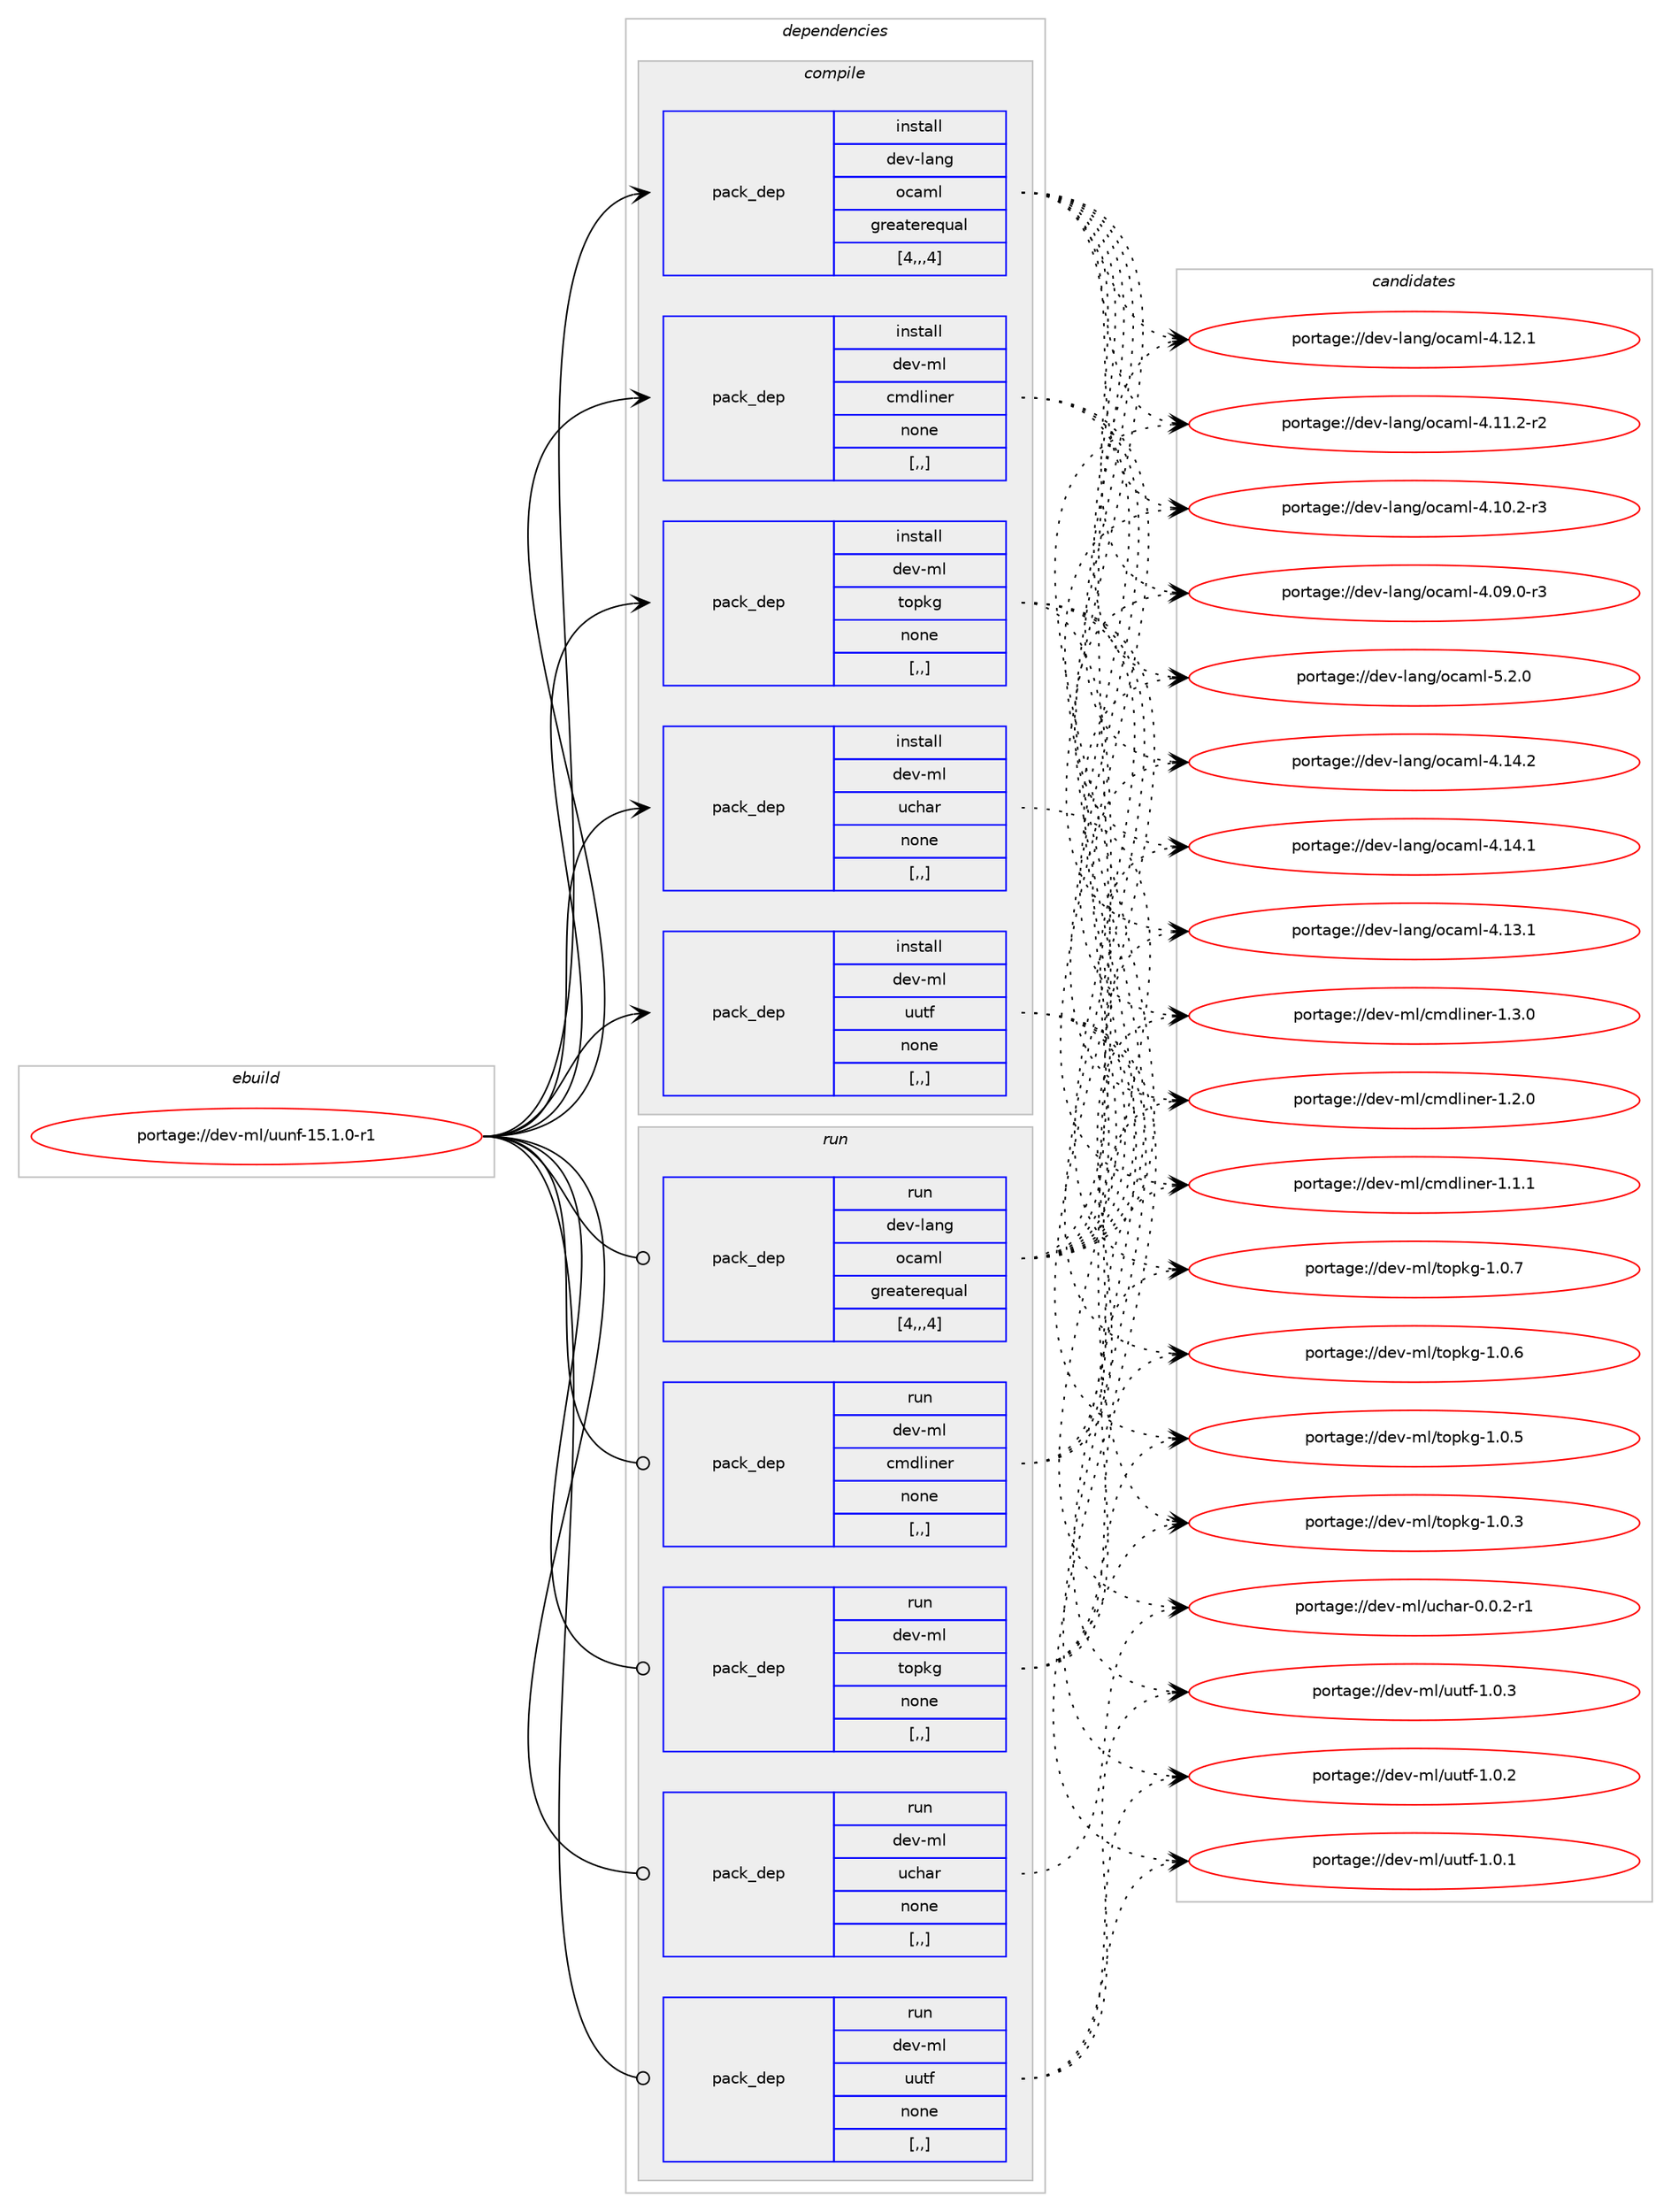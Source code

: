 digraph prolog {

# *************
# Graph options
# *************

newrank=true;
concentrate=true;
compound=true;
graph [rankdir=LR,fontname=Helvetica,fontsize=10,ranksep=1.5];#, ranksep=2.5, nodesep=0.2];
edge  [arrowhead=vee];
node  [fontname=Helvetica,fontsize=10];

# **********
# The ebuild
# **********

subgraph cluster_leftcol {
color=gray;
label=<<i>ebuild</i>>;
id [label="portage://dev-ml/uunf-15.1.0-r1", color=red, width=4, href="../dev-ml/uunf-15.1.0-r1.svg"];
}

# ****************
# The dependencies
# ****************

subgraph cluster_midcol {
color=gray;
label=<<i>dependencies</i>>;
subgraph cluster_compile {
fillcolor="#eeeeee";
style=filled;
label=<<i>compile</i>>;
subgraph pack94574 {
dependency125561 [label=<<TABLE BORDER="0" CELLBORDER="1" CELLSPACING="0" CELLPADDING="4" WIDTH="220"><TR><TD ROWSPAN="6" CELLPADDING="30">pack_dep</TD></TR><TR><TD WIDTH="110">install</TD></TR><TR><TD>dev-lang</TD></TR><TR><TD>ocaml</TD></TR><TR><TD>greaterequal</TD></TR><TR><TD>[4,,,4]</TD></TR></TABLE>>, shape=none, color=blue];
}
id:e -> dependency125561:w [weight=20,style="solid",arrowhead="vee"];
subgraph pack94575 {
dependency125562 [label=<<TABLE BORDER="0" CELLBORDER="1" CELLSPACING="0" CELLPADDING="4" WIDTH="220"><TR><TD ROWSPAN="6" CELLPADDING="30">pack_dep</TD></TR><TR><TD WIDTH="110">install</TD></TR><TR><TD>dev-ml</TD></TR><TR><TD>cmdliner</TD></TR><TR><TD>none</TD></TR><TR><TD>[,,]</TD></TR></TABLE>>, shape=none, color=blue];
}
id:e -> dependency125562:w [weight=20,style="solid",arrowhead="vee"];
subgraph pack94576 {
dependency125563 [label=<<TABLE BORDER="0" CELLBORDER="1" CELLSPACING="0" CELLPADDING="4" WIDTH="220"><TR><TD ROWSPAN="6" CELLPADDING="30">pack_dep</TD></TR><TR><TD WIDTH="110">install</TD></TR><TR><TD>dev-ml</TD></TR><TR><TD>topkg</TD></TR><TR><TD>none</TD></TR><TR><TD>[,,]</TD></TR></TABLE>>, shape=none, color=blue];
}
id:e -> dependency125563:w [weight=20,style="solid",arrowhead="vee"];
subgraph pack94577 {
dependency125564 [label=<<TABLE BORDER="0" CELLBORDER="1" CELLSPACING="0" CELLPADDING="4" WIDTH="220"><TR><TD ROWSPAN="6" CELLPADDING="30">pack_dep</TD></TR><TR><TD WIDTH="110">install</TD></TR><TR><TD>dev-ml</TD></TR><TR><TD>uchar</TD></TR><TR><TD>none</TD></TR><TR><TD>[,,]</TD></TR></TABLE>>, shape=none, color=blue];
}
id:e -> dependency125564:w [weight=20,style="solid",arrowhead="vee"];
subgraph pack94578 {
dependency125565 [label=<<TABLE BORDER="0" CELLBORDER="1" CELLSPACING="0" CELLPADDING="4" WIDTH="220"><TR><TD ROWSPAN="6" CELLPADDING="30">pack_dep</TD></TR><TR><TD WIDTH="110">install</TD></TR><TR><TD>dev-ml</TD></TR><TR><TD>uutf</TD></TR><TR><TD>none</TD></TR><TR><TD>[,,]</TD></TR></TABLE>>, shape=none, color=blue];
}
id:e -> dependency125565:w [weight=20,style="solid",arrowhead="vee"];
}
subgraph cluster_compileandrun {
fillcolor="#eeeeee";
style=filled;
label=<<i>compile and run</i>>;
}
subgraph cluster_run {
fillcolor="#eeeeee";
style=filled;
label=<<i>run</i>>;
subgraph pack94579 {
dependency125566 [label=<<TABLE BORDER="0" CELLBORDER="1" CELLSPACING="0" CELLPADDING="4" WIDTH="220"><TR><TD ROWSPAN="6" CELLPADDING="30">pack_dep</TD></TR><TR><TD WIDTH="110">run</TD></TR><TR><TD>dev-lang</TD></TR><TR><TD>ocaml</TD></TR><TR><TD>greaterequal</TD></TR><TR><TD>[4,,,4]</TD></TR></TABLE>>, shape=none, color=blue];
}
id:e -> dependency125566:w [weight=20,style="solid",arrowhead="odot"];
subgraph pack94580 {
dependency125567 [label=<<TABLE BORDER="0" CELLBORDER="1" CELLSPACING="0" CELLPADDING="4" WIDTH="220"><TR><TD ROWSPAN="6" CELLPADDING="30">pack_dep</TD></TR><TR><TD WIDTH="110">run</TD></TR><TR><TD>dev-ml</TD></TR><TR><TD>cmdliner</TD></TR><TR><TD>none</TD></TR><TR><TD>[,,]</TD></TR></TABLE>>, shape=none, color=blue];
}
id:e -> dependency125567:w [weight=20,style="solid",arrowhead="odot"];
subgraph pack94581 {
dependency125568 [label=<<TABLE BORDER="0" CELLBORDER="1" CELLSPACING="0" CELLPADDING="4" WIDTH="220"><TR><TD ROWSPAN="6" CELLPADDING="30">pack_dep</TD></TR><TR><TD WIDTH="110">run</TD></TR><TR><TD>dev-ml</TD></TR><TR><TD>topkg</TD></TR><TR><TD>none</TD></TR><TR><TD>[,,]</TD></TR></TABLE>>, shape=none, color=blue];
}
id:e -> dependency125568:w [weight=20,style="solid",arrowhead="odot"];
subgraph pack94582 {
dependency125569 [label=<<TABLE BORDER="0" CELLBORDER="1" CELLSPACING="0" CELLPADDING="4" WIDTH="220"><TR><TD ROWSPAN="6" CELLPADDING="30">pack_dep</TD></TR><TR><TD WIDTH="110">run</TD></TR><TR><TD>dev-ml</TD></TR><TR><TD>uchar</TD></TR><TR><TD>none</TD></TR><TR><TD>[,,]</TD></TR></TABLE>>, shape=none, color=blue];
}
id:e -> dependency125569:w [weight=20,style="solid",arrowhead="odot"];
subgraph pack94583 {
dependency125570 [label=<<TABLE BORDER="0" CELLBORDER="1" CELLSPACING="0" CELLPADDING="4" WIDTH="220"><TR><TD ROWSPAN="6" CELLPADDING="30">pack_dep</TD></TR><TR><TD WIDTH="110">run</TD></TR><TR><TD>dev-ml</TD></TR><TR><TD>uutf</TD></TR><TR><TD>none</TD></TR><TR><TD>[,,]</TD></TR></TABLE>>, shape=none, color=blue];
}
id:e -> dependency125570:w [weight=20,style="solid",arrowhead="odot"];
}
}

# **************
# The candidates
# **************

subgraph cluster_choices {
rank=same;
color=gray;
label=<<i>candidates</i>>;

subgraph choice94574 {
color=black;
nodesep=1;
choice1001011184510897110103471119997109108455346504648 [label="portage://dev-lang/ocaml-5.2.0", color=red, width=4,href="../dev-lang/ocaml-5.2.0.svg"];
choice100101118451089711010347111999710910845524649524650 [label="portage://dev-lang/ocaml-4.14.2", color=red, width=4,href="../dev-lang/ocaml-4.14.2.svg"];
choice100101118451089711010347111999710910845524649524649 [label="portage://dev-lang/ocaml-4.14.1", color=red, width=4,href="../dev-lang/ocaml-4.14.1.svg"];
choice100101118451089711010347111999710910845524649514649 [label="portage://dev-lang/ocaml-4.13.1", color=red, width=4,href="../dev-lang/ocaml-4.13.1.svg"];
choice100101118451089711010347111999710910845524649504649 [label="portage://dev-lang/ocaml-4.12.1", color=red, width=4,href="../dev-lang/ocaml-4.12.1.svg"];
choice1001011184510897110103471119997109108455246494946504511450 [label="portage://dev-lang/ocaml-4.11.2-r2", color=red, width=4,href="../dev-lang/ocaml-4.11.2-r2.svg"];
choice1001011184510897110103471119997109108455246494846504511451 [label="portage://dev-lang/ocaml-4.10.2-r3", color=red, width=4,href="../dev-lang/ocaml-4.10.2-r3.svg"];
choice1001011184510897110103471119997109108455246485746484511451 [label="portage://dev-lang/ocaml-4.09.0-r3", color=red, width=4,href="../dev-lang/ocaml-4.09.0-r3.svg"];
dependency125561:e -> choice1001011184510897110103471119997109108455346504648:w [style=dotted,weight="100"];
dependency125561:e -> choice100101118451089711010347111999710910845524649524650:w [style=dotted,weight="100"];
dependency125561:e -> choice100101118451089711010347111999710910845524649524649:w [style=dotted,weight="100"];
dependency125561:e -> choice100101118451089711010347111999710910845524649514649:w [style=dotted,weight="100"];
dependency125561:e -> choice100101118451089711010347111999710910845524649504649:w [style=dotted,weight="100"];
dependency125561:e -> choice1001011184510897110103471119997109108455246494946504511450:w [style=dotted,weight="100"];
dependency125561:e -> choice1001011184510897110103471119997109108455246494846504511451:w [style=dotted,weight="100"];
dependency125561:e -> choice1001011184510897110103471119997109108455246485746484511451:w [style=dotted,weight="100"];
}
subgraph choice94575 {
color=black;
nodesep=1;
choice100101118451091084799109100108105110101114454946514648 [label="portage://dev-ml/cmdliner-1.3.0", color=red, width=4,href="../dev-ml/cmdliner-1.3.0.svg"];
choice100101118451091084799109100108105110101114454946504648 [label="portage://dev-ml/cmdliner-1.2.0", color=red, width=4,href="../dev-ml/cmdliner-1.2.0.svg"];
choice100101118451091084799109100108105110101114454946494649 [label="portage://dev-ml/cmdliner-1.1.1", color=red, width=4,href="../dev-ml/cmdliner-1.1.1.svg"];
dependency125562:e -> choice100101118451091084799109100108105110101114454946514648:w [style=dotted,weight="100"];
dependency125562:e -> choice100101118451091084799109100108105110101114454946504648:w [style=dotted,weight="100"];
dependency125562:e -> choice100101118451091084799109100108105110101114454946494649:w [style=dotted,weight="100"];
}
subgraph choice94576 {
color=black;
nodesep=1;
choice1001011184510910847116111112107103454946484655 [label="portage://dev-ml/topkg-1.0.7", color=red, width=4,href="../dev-ml/topkg-1.0.7.svg"];
choice1001011184510910847116111112107103454946484654 [label="portage://dev-ml/topkg-1.0.6", color=red, width=4,href="../dev-ml/topkg-1.0.6.svg"];
choice1001011184510910847116111112107103454946484653 [label="portage://dev-ml/topkg-1.0.5", color=red, width=4,href="../dev-ml/topkg-1.0.5.svg"];
choice1001011184510910847116111112107103454946484651 [label="portage://dev-ml/topkg-1.0.3", color=red, width=4,href="../dev-ml/topkg-1.0.3.svg"];
dependency125563:e -> choice1001011184510910847116111112107103454946484655:w [style=dotted,weight="100"];
dependency125563:e -> choice1001011184510910847116111112107103454946484654:w [style=dotted,weight="100"];
dependency125563:e -> choice1001011184510910847116111112107103454946484653:w [style=dotted,weight="100"];
dependency125563:e -> choice1001011184510910847116111112107103454946484651:w [style=dotted,weight="100"];
}
subgraph choice94577 {
color=black;
nodesep=1;
choice100101118451091084711799104971144548464846504511449 [label="portage://dev-ml/uchar-0.0.2-r1", color=red, width=4,href="../dev-ml/uchar-0.0.2-r1.svg"];
dependency125564:e -> choice100101118451091084711799104971144548464846504511449:w [style=dotted,weight="100"];
}
subgraph choice94578 {
color=black;
nodesep=1;
choice1001011184510910847117117116102454946484651 [label="portage://dev-ml/uutf-1.0.3", color=red, width=4,href="../dev-ml/uutf-1.0.3.svg"];
choice1001011184510910847117117116102454946484650 [label="portage://dev-ml/uutf-1.0.2", color=red, width=4,href="../dev-ml/uutf-1.0.2.svg"];
choice1001011184510910847117117116102454946484649 [label="portage://dev-ml/uutf-1.0.1", color=red, width=4,href="../dev-ml/uutf-1.0.1.svg"];
dependency125565:e -> choice1001011184510910847117117116102454946484651:w [style=dotted,weight="100"];
dependency125565:e -> choice1001011184510910847117117116102454946484650:w [style=dotted,weight="100"];
dependency125565:e -> choice1001011184510910847117117116102454946484649:w [style=dotted,weight="100"];
}
subgraph choice94579 {
color=black;
nodesep=1;
choice1001011184510897110103471119997109108455346504648 [label="portage://dev-lang/ocaml-5.2.0", color=red, width=4,href="../dev-lang/ocaml-5.2.0.svg"];
choice100101118451089711010347111999710910845524649524650 [label="portage://dev-lang/ocaml-4.14.2", color=red, width=4,href="../dev-lang/ocaml-4.14.2.svg"];
choice100101118451089711010347111999710910845524649524649 [label="portage://dev-lang/ocaml-4.14.1", color=red, width=4,href="../dev-lang/ocaml-4.14.1.svg"];
choice100101118451089711010347111999710910845524649514649 [label="portage://dev-lang/ocaml-4.13.1", color=red, width=4,href="../dev-lang/ocaml-4.13.1.svg"];
choice100101118451089711010347111999710910845524649504649 [label="portage://dev-lang/ocaml-4.12.1", color=red, width=4,href="../dev-lang/ocaml-4.12.1.svg"];
choice1001011184510897110103471119997109108455246494946504511450 [label="portage://dev-lang/ocaml-4.11.2-r2", color=red, width=4,href="../dev-lang/ocaml-4.11.2-r2.svg"];
choice1001011184510897110103471119997109108455246494846504511451 [label="portage://dev-lang/ocaml-4.10.2-r3", color=red, width=4,href="../dev-lang/ocaml-4.10.2-r3.svg"];
choice1001011184510897110103471119997109108455246485746484511451 [label="portage://dev-lang/ocaml-4.09.0-r3", color=red, width=4,href="../dev-lang/ocaml-4.09.0-r3.svg"];
dependency125566:e -> choice1001011184510897110103471119997109108455346504648:w [style=dotted,weight="100"];
dependency125566:e -> choice100101118451089711010347111999710910845524649524650:w [style=dotted,weight="100"];
dependency125566:e -> choice100101118451089711010347111999710910845524649524649:w [style=dotted,weight="100"];
dependency125566:e -> choice100101118451089711010347111999710910845524649514649:w [style=dotted,weight="100"];
dependency125566:e -> choice100101118451089711010347111999710910845524649504649:w [style=dotted,weight="100"];
dependency125566:e -> choice1001011184510897110103471119997109108455246494946504511450:w [style=dotted,weight="100"];
dependency125566:e -> choice1001011184510897110103471119997109108455246494846504511451:w [style=dotted,weight="100"];
dependency125566:e -> choice1001011184510897110103471119997109108455246485746484511451:w [style=dotted,weight="100"];
}
subgraph choice94580 {
color=black;
nodesep=1;
choice100101118451091084799109100108105110101114454946514648 [label="portage://dev-ml/cmdliner-1.3.0", color=red, width=4,href="../dev-ml/cmdliner-1.3.0.svg"];
choice100101118451091084799109100108105110101114454946504648 [label="portage://dev-ml/cmdliner-1.2.0", color=red, width=4,href="../dev-ml/cmdliner-1.2.0.svg"];
choice100101118451091084799109100108105110101114454946494649 [label="portage://dev-ml/cmdliner-1.1.1", color=red, width=4,href="../dev-ml/cmdliner-1.1.1.svg"];
dependency125567:e -> choice100101118451091084799109100108105110101114454946514648:w [style=dotted,weight="100"];
dependency125567:e -> choice100101118451091084799109100108105110101114454946504648:w [style=dotted,weight="100"];
dependency125567:e -> choice100101118451091084799109100108105110101114454946494649:w [style=dotted,weight="100"];
}
subgraph choice94581 {
color=black;
nodesep=1;
choice1001011184510910847116111112107103454946484655 [label="portage://dev-ml/topkg-1.0.7", color=red, width=4,href="../dev-ml/topkg-1.0.7.svg"];
choice1001011184510910847116111112107103454946484654 [label="portage://dev-ml/topkg-1.0.6", color=red, width=4,href="../dev-ml/topkg-1.0.6.svg"];
choice1001011184510910847116111112107103454946484653 [label="portage://dev-ml/topkg-1.0.5", color=red, width=4,href="../dev-ml/topkg-1.0.5.svg"];
choice1001011184510910847116111112107103454946484651 [label="portage://dev-ml/topkg-1.0.3", color=red, width=4,href="../dev-ml/topkg-1.0.3.svg"];
dependency125568:e -> choice1001011184510910847116111112107103454946484655:w [style=dotted,weight="100"];
dependency125568:e -> choice1001011184510910847116111112107103454946484654:w [style=dotted,weight="100"];
dependency125568:e -> choice1001011184510910847116111112107103454946484653:w [style=dotted,weight="100"];
dependency125568:e -> choice1001011184510910847116111112107103454946484651:w [style=dotted,weight="100"];
}
subgraph choice94582 {
color=black;
nodesep=1;
choice100101118451091084711799104971144548464846504511449 [label="portage://dev-ml/uchar-0.0.2-r1", color=red, width=4,href="../dev-ml/uchar-0.0.2-r1.svg"];
dependency125569:e -> choice100101118451091084711799104971144548464846504511449:w [style=dotted,weight="100"];
}
subgraph choice94583 {
color=black;
nodesep=1;
choice1001011184510910847117117116102454946484651 [label="portage://dev-ml/uutf-1.0.3", color=red, width=4,href="../dev-ml/uutf-1.0.3.svg"];
choice1001011184510910847117117116102454946484650 [label="portage://dev-ml/uutf-1.0.2", color=red, width=4,href="../dev-ml/uutf-1.0.2.svg"];
choice1001011184510910847117117116102454946484649 [label="portage://dev-ml/uutf-1.0.1", color=red, width=4,href="../dev-ml/uutf-1.0.1.svg"];
dependency125570:e -> choice1001011184510910847117117116102454946484651:w [style=dotted,weight="100"];
dependency125570:e -> choice1001011184510910847117117116102454946484650:w [style=dotted,weight="100"];
dependency125570:e -> choice1001011184510910847117117116102454946484649:w [style=dotted,weight="100"];
}
}

}
